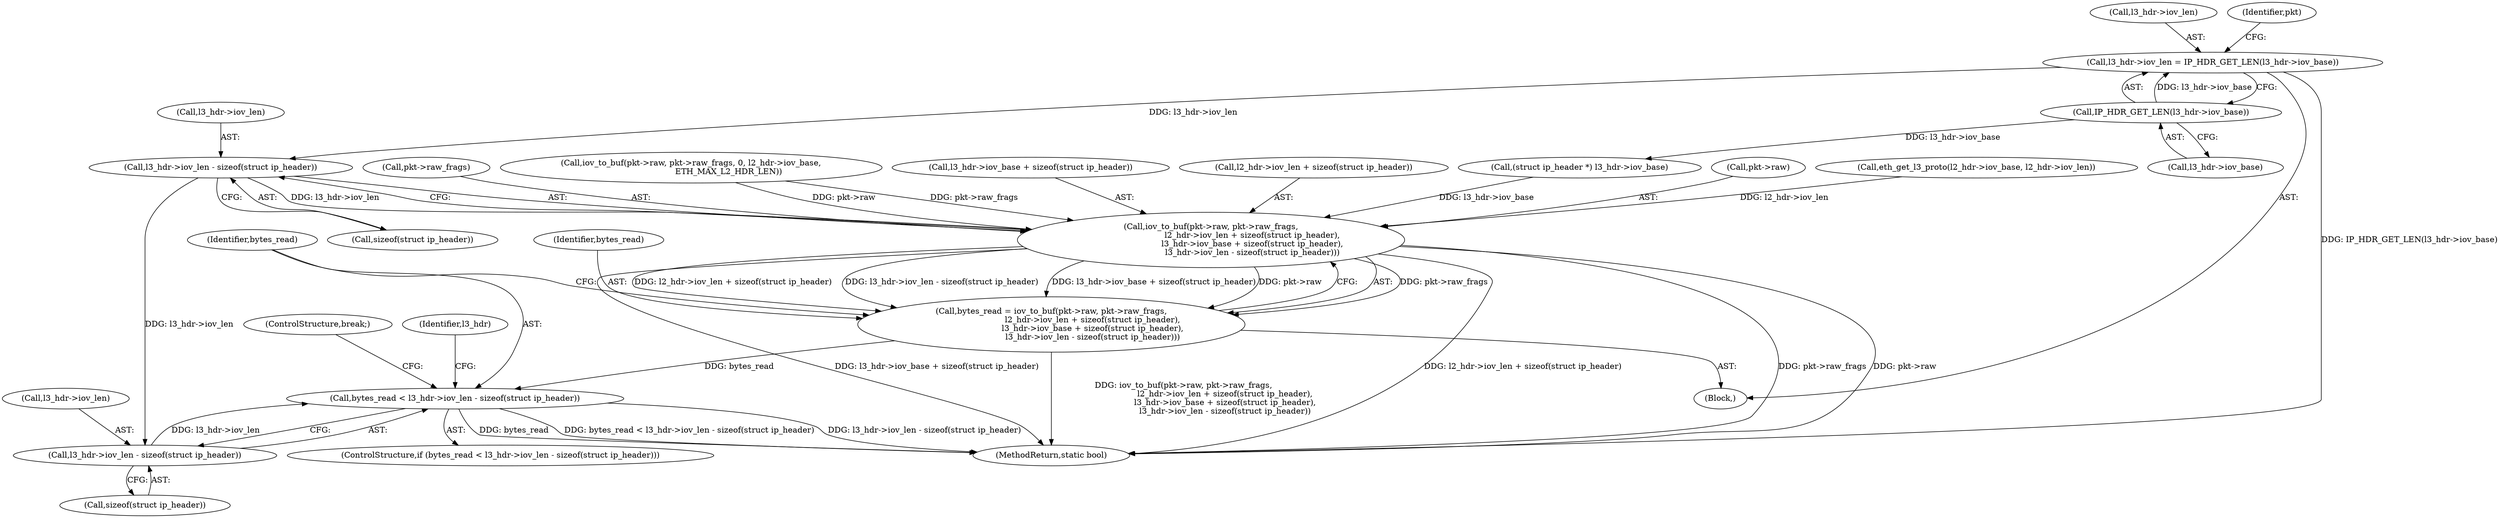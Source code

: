 digraph "0_qemu_a7278b36fcab9af469563bd7b9dadebe2ae25e48_0@API" {
"1000212" [label="(Call,l3_hdr->iov_len - sizeof(struct ip_header))"];
"1000172" [label="(Call,l3_hdr->iov_len = IP_HDR_GET_LEN(l3_hdr->iov_base))"];
"1000176" [label="(Call,IP_HDR_GET_LEN(l3_hdr->iov_base))"];
"1000193" [label="(Call,iov_to_buf(pkt->raw, pkt->raw_frags,\n                                l2_hdr->iov_len + sizeof(struct ip_header),\n                                l3_hdr->iov_base + sizeof(struct ip_header),\n                                l3_hdr->iov_len - sizeof(struct ip_header)))"];
"1000191" [label="(Call,bytes_read = iov_to_buf(pkt->raw, pkt->raw_frags,\n                                l2_hdr->iov_len + sizeof(struct ip_header),\n                                l3_hdr->iov_base + sizeof(struct ip_header),\n                                l3_hdr->iov_len - sizeof(struct ip_header)))"];
"1000219" [label="(Call,bytes_read < l3_hdr->iov_len - sizeof(struct ip_header))"];
"1000221" [label="(Call,l3_hdr->iov_len - sizeof(struct ip_header))"];
"1000206" [label="(Call,l3_hdr->iov_base + sizeof(struct ip_header))"];
"1000222" [label="(Call,l3_hdr->iov_len)"];
"1000177" [label="(Call,l3_hdr->iov_base)"];
"1000219" [label="(Call,bytes_read < l3_hdr->iov_len - sizeof(struct ip_header))"];
"1000212" [label="(Call,l3_hdr->iov_len - sizeof(struct ip_header))"];
"1000235" [label="(ControlStructure,break;)"];
"1000221" [label="(Call,l3_hdr->iov_len - sizeof(struct ip_header))"];
"1000220" [label="(Identifier,bytes_read)"];
"1000218" [label="(ControlStructure,if (bytes_read < l3_hdr->iov_len - sizeof(struct ip_header)))"];
"1000173" [label="(Call,l3_hdr->iov_len)"];
"1000230" [label="(Identifier,l3_hdr)"];
"1000172" [label="(Call,l3_hdr->iov_len = IP_HDR_GET_LEN(l3_hdr->iov_base))"];
"1000213" [label="(Call,l3_hdr->iov_len)"];
"1000192" [label="(Identifier,bytes_read)"];
"1000182" [label="(Identifier,pkt)"];
"1000216" [label="(Call,sizeof(struct ip_header))"];
"1000200" [label="(Call,l2_hdr->iov_len + sizeof(struct ip_header))"];
"1000194" [label="(Call,pkt->raw)"];
"1000103" [label="(Block,)"];
"1000176" [label="(Call,IP_HDR_GET_LEN(l3_hdr->iov_base))"];
"1000165" [label="(Call,eth_get_l3_proto(l2_hdr->iov_base, l2_hdr->iov_len))"];
"1000225" [label="(Call,sizeof(struct ip_header))"];
"1000185" [label="(Call,(struct ip_header *) l3_hdr->iov_base)"];
"1000191" [label="(Call,bytes_read = iov_to_buf(pkt->raw, pkt->raw_frags,\n                                l2_hdr->iov_len + sizeof(struct ip_header),\n                                l3_hdr->iov_base + sizeof(struct ip_header),\n                                l3_hdr->iov_len - sizeof(struct ip_header)))"];
"1000312" [label="(MethodReturn,static bool)"];
"1000197" [label="(Call,pkt->raw_frags)"];
"1000129" [label="(Call,iov_to_buf(pkt->raw, pkt->raw_frags, 0, l2_hdr->iov_base,\n                             ETH_MAX_L2_HDR_LEN))"];
"1000193" [label="(Call,iov_to_buf(pkt->raw, pkt->raw_frags,\n                                l2_hdr->iov_len + sizeof(struct ip_header),\n                                l3_hdr->iov_base + sizeof(struct ip_header),\n                                l3_hdr->iov_len - sizeof(struct ip_header)))"];
"1000212" -> "1000193"  [label="AST: "];
"1000212" -> "1000216"  [label="CFG: "];
"1000213" -> "1000212"  [label="AST: "];
"1000216" -> "1000212"  [label="AST: "];
"1000193" -> "1000212"  [label="CFG: "];
"1000212" -> "1000193"  [label="DDG: l3_hdr->iov_len"];
"1000172" -> "1000212"  [label="DDG: l3_hdr->iov_len"];
"1000212" -> "1000221"  [label="DDG: l3_hdr->iov_len"];
"1000172" -> "1000103"  [label="AST: "];
"1000172" -> "1000176"  [label="CFG: "];
"1000173" -> "1000172"  [label="AST: "];
"1000176" -> "1000172"  [label="AST: "];
"1000182" -> "1000172"  [label="CFG: "];
"1000172" -> "1000312"  [label="DDG: IP_HDR_GET_LEN(l3_hdr->iov_base)"];
"1000176" -> "1000172"  [label="DDG: l3_hdr->iov_base"];
"1000176" -> "1000177"  [label="CFG: "];
"1000177" -> "1000176"  [label="AST: "];
"1000176" -> "1000185"  [label="DDG: l3_hdr->iov_base"];
"1000193" -> "1000191"  [label="AST: "];
"1000194" -> "1000193"  [label="AST: "];
"1000197" -> "1000193"  [label="AST: "];
"1000200" -> "1000193"  [label="AST: "];
"1000206" -> "1000193"  [label="AST: "];
"1000191" -> "1000193"  [label="CFG: "];
"1000193" -> "1000312"  [label="DDG: l3_hdr->iov_base + sizeof(struct ip_header)"];
"1000193" -> "1000312"  [label="DDG: pkt->raw_frags"];
"1000193" -> "1000312"  [label="DDG: pkt->raw"];
"1000193" -> "1000312"  [label="DDG: l2_hdr->iov_len + sizeof(struct ip_header)"];
"1000193" -> "1000191"  [label="DDG: pkt->raw_frags"];
"1000193" -> "1000191"  [label="DDG: l2_hdr->iov_len + sizeof(struct ip_header)"];
"1000193" -> "1000191"  [label="DDG: l3_hdr->iov_len - sizeof(struct ip_header)"];
"1000193" -> "1000191"  [label="DDG: l3_hdr->iov_base + sizeof(struct ip_header)"];
"1000193" -> "1000191"  [label="DDG: pkt->raw"];
"1000129" -> "1000193"  [label="DDG: pkt->raw"];
"1000129" -> "1000193"  [label="DDG: pkt->raw_frags"];
"1000165" -> "1000193"  [label="DDG: l2_hdr->iov_len"];
"1000185" -> "1000193"  [label="DDG: l3_hdr->iov_base"];
"1000191" -> "1000103"  [label="AST: "];
"1000192" -> "1000191"  [label="AST: "];
"1000220" -> "1000191"  [label="CFG: "];
"1000191" -> "1000312"  [label="DDG: iov_to_buf(pkt->raw, pkt->raw_frags,\n                                l2_hdr->iov_len + sizeof(struct ip_header),\n                                l3_hdr->iov_base + sizeof(struct ip_header),\n                                l3_hdr->iov_len - sizeof(struct ip_header))"];
"1000191" -> "1000219"  [label="DDG: bytes_read"];
"1000219" -> "1000218"  [label="AST: "];
"1000219" -> "1000221"  [label="CFG: "];
"1000220" -> "1000219"  [label="AST: "];
"1000221" -> "1000219"  [label="AST: "];
"1000230" -> "1000219"  [label="CFG: "];
"1000235" -> "1000219"  [label="CFG: "];
"1000219" -> "1000312"  [label="DDG: bytes_read < l3_hdr->iov_len - sizeof(struct ip_header)"];
"1000219" -> "1000312"  [label="DDG: l3_hdr->iov_len - sizeof(struct ip_header)"];
"1000219" -> "1000312"  [label="DDG: bytes_read"];
"1000221" -> "1000219"  [label="DDG: l3_hdr->iov_len"];
"1000221" -> "1000225"  [label="CFG: "];
"1000222" -> "1000221"  [label="AST: "];
"1000225" -> "1000221"  [label="AST: "];
}
